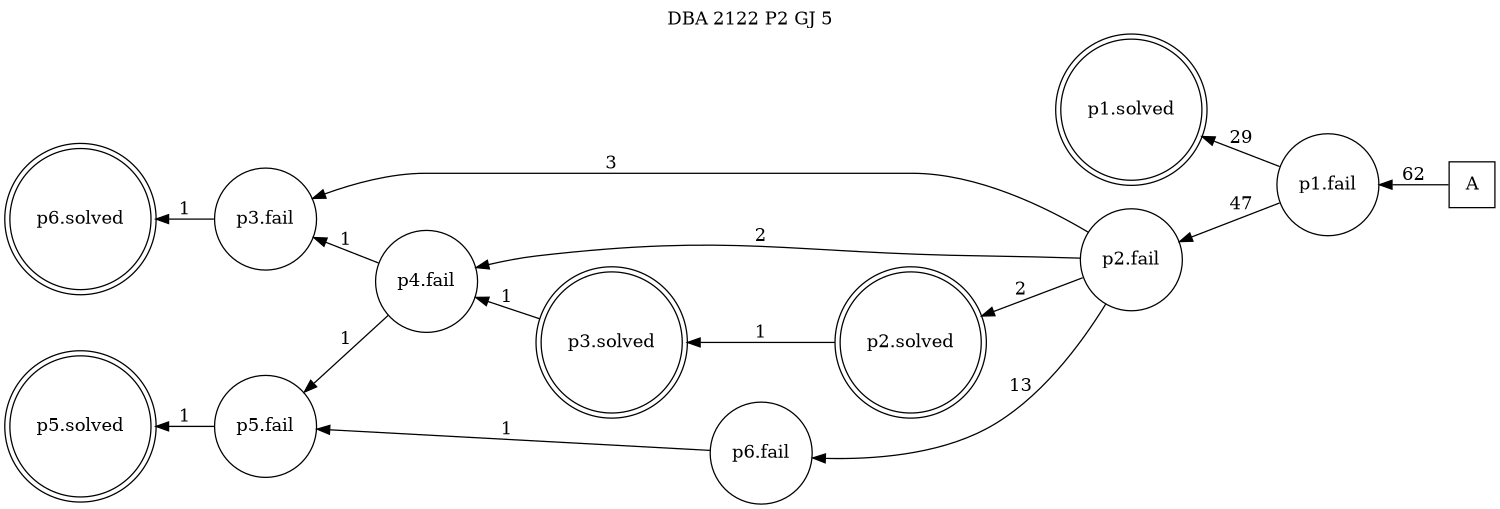 digraph DBA_2122_P2_GJ_5_GOOD {
labelloc="tl"
label= " DBA 2122 P2 GJ 5 "
rankdir="RL";
graph [ size=" 10 , 10 !"]

"A" [shape="square" label="A"]
"p1.fail" [shape="circle" label="p1.fail"]
"p1.solved" [shape="doublecircle" label="p1.solved"]
"p2.fail" [shape="circle" label="p2.fail"]
"p3.fail" [shape="circle" label="p3.fail"]
"p4.fail" [shape="circle" label="p4.fail"]
"p2.solved" [shape="doublecircle" label="p2.solved"]
"p6.fail" [shape="circle" label="p6.fail"]
"p5.fail" [shape="circle" label="p5.fail"]
"p6.solved" [shape="doublecircle" label="p6.solved"]
"p3.solved" [shape="doublecircle" label="p3.solved"]
"p5.solved" [shape="doublecircle" label="p5.solved"]
"A" -> "p1.fail" [ label=62]
"p1.fail" -> "p1.solved" [ label=29]
"p1.fail" -> "p2.fail" [ label=47]
"p2.fail" -> "p3.fail" [ label=3]
"p2.fail" -> "p4.fail" [ label=2]
"p2.fail" -> "p2.solved" [ label=2]
"p2.fail" -> "p6.fail" [ label=13]
"p3.fail" -> "p6.solved" [ label=1]
"p4.fail" -> "p3.fail" [ label=1]
"p4.fail" -> "p5.fail" [ label=1]
"p2.solved" -> "p3.solved" [ label=1]
"p6.fail" -> "p5.fail" [ label=1]
"p5.fail" -> "p5.solved" [ label=1]
"p3.solved" -> "p4.fail" [ label=1]
}
